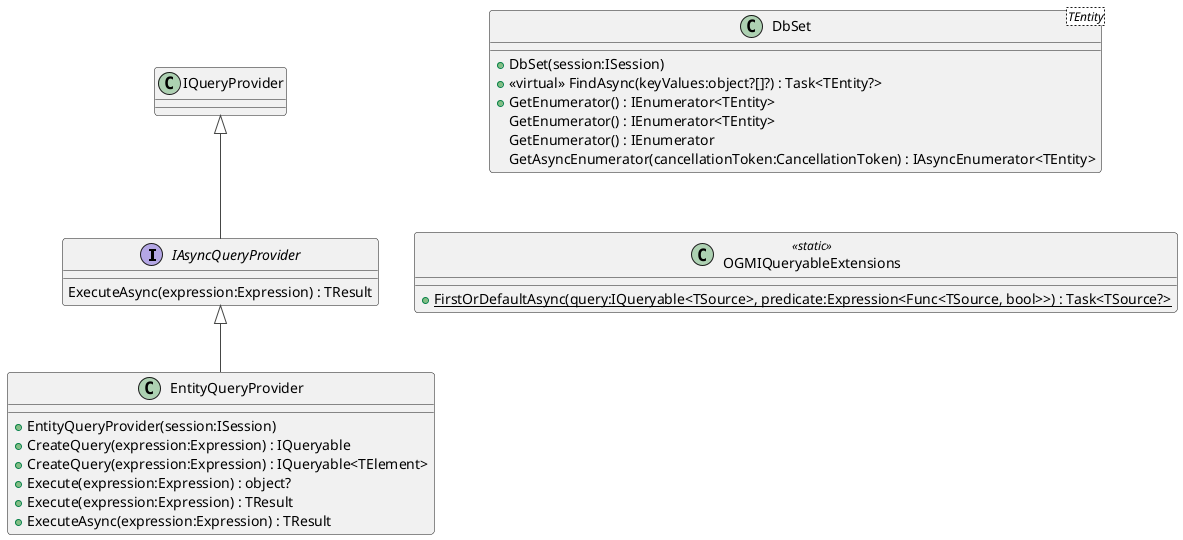 @startuml QueryProvider
!theme vibrant

interface IAsyncQueryProvider {
    ExecuteAsync(expression:Expression) : TResult
}
IQueryProvider <|-- IAsyncQueryProvider

class EntityQueryProvider {
    + EntityQueryProvider(session:ISession)
    + CreateQuery(expression:Expression) : IQueryable
    + CreateQuery(expression:Expression) : IQueryable<TElement>
    + Execute(expression:Expression) : object?
    + Execute(expression:Expression) : TResult
    + ExecuteAsync(expression:Expression) : TResult
}
IAsyncQueryProvider <|-- EntityQueryProvider

class "DbSet"<TEntity> {
    + DbSet(session:ISession)
    + <<virtual>> FindAsync(keyValues:object?[]?) : Task<TEntity?>
    + GetEnumerator() : IEnumerator<TEntity>
    GetEnumerator() : IEnumerator<TEntity>
    GetEnumerator() : IEnumerator
    GetAsyncEnumerator(cancellationToken:CancellationToken) : IAsyncEnumerator<TEntity>
}

class OGMIQueryableExtensions <<static>> {
    + {static} FirstOrDefaultAsync(query:IQueryable<TSource>, predicate:Expression<Func<TSource, bool>>) : Task<TSource?>
}

DbSet -[hidden]-> OGMIQueryableExtensions

@enduml